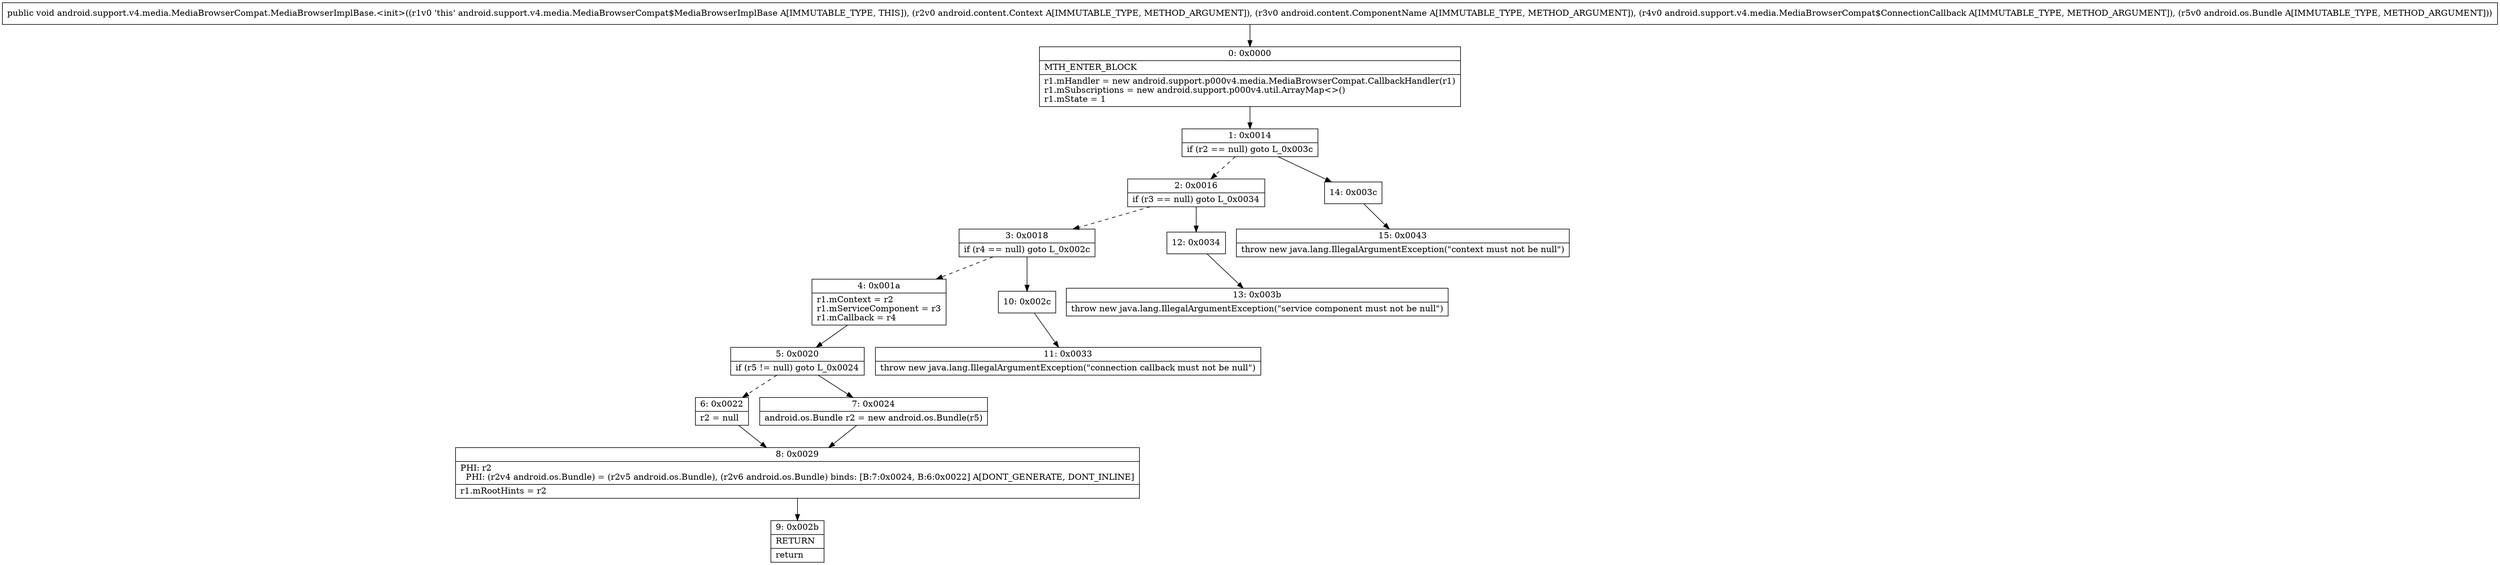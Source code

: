 digraph "CFG forandroid.support.v4.media.MediaBrowserCompat.MediaBrowserImplBase.\<init\>(Landroid\/content\/Context;Landroid\/content\/ComponentName;Landroid\/support\/v4\/media\/MediaBrowserCompat$ConnectionCallback;Landroid\/os\/Bundle;)V" {
Node_0 [shape=record,label="{0\:\ 0x0000|MTH_ENTER_BLOCK\l|r1.mHandler = new android.support.p000v4.media.MediaBrowserCompat.CallbackHandler(r1)\lr1.mSubscriptions = new android.support.p000v4.util.ArrayMap\<\>()\lr1.mState = 1\l}"];
Node_1 [shape=record,label="{1\:\ 0x0014|if (r2 == null) goto L_0x003c\l}"];
Node_2 [shape=record,label="{2\:\ 0x0016|if (r3 == null) goto L_0x0034\l}"];
Node_3 [shape=record,label="{3\:\ 0x0018|if (r4 == null) goto L_0x002c\l}"];
Node_4 [shape=record,label="{4\:\ 0x001a|r1.mContext = r2\lr1.mServiceComponent = r3\lr1.mCallback = r4\l}"];
Node_5 [shape=record,label="{5\:\ 0x0020|if (r5 != null) goto L_0x0024\l}"];
Node_6 [shape=record,label="{6\:\ 0x0022|r2 = null\l}"];
Node_7 [shape=record,label="{7\:\ 0x0024|android.os.Bundle r2 = new android.os.Bundle(r5)\l}"];
Node_8 [shape=record,label="{8\:\ 0x0029|PHI: r2 \l  PHI: (r2v4 android.os.Bundle) = (r2v5 android.os.Bundle), (r2v6 android.os.Bundle) binds: [B:7:0x0024, B:6:0x0022] A[DONT_GENERATE, DONT_INLINE]\l|r1.mRootHints = r2\l}"];
Node_9 [shape=record,label="{9\:\ 0x002b|RETURN\l|return\l}"];
Node_10 [shape=record,label="{10\:\ 0x002c}"];
Node_11 [shape=record,label="{11\:\ 0x0033|throw new java.lang.IllegalArgumentException(\"connection callback must not be null\")\l}"];
Node_12 [shape=record,label="{12\:\ 0x0034}"];
Node_13 [shape=record,label="{13\:\ 0x003b|throw new java.lang.IllegalArgumentException(\"service component must not be null\")\l}"];
Node_14 [shape=record,label="{14\:\ 0x003c}"];
Node_15 [shape=record,label="{15\:\ 0x0043|throw new java.lang.IllegalArgumentException(\"context must not be null\")\l}"];
MethodNode[shape=record,label="{public void android.support.v4.media.MediaBrowserCompat.MediaBrowserImplBase.\<init\>((r1v0 'this' android.support.v4.media.MediaBrowserCompat$MediaBrowserImplBase A[IMMUTABLE_TYPE, THIS]), (r2v0 android.content.Context A[IMMUTABLE_TYPE, METHOD_ARGUMENT]), (r3v0 android.content.ComponentName A[IMMUTABLE_TYPE, METHOD_ARGUMENT]), (r4v0 android.support.v4.media.MediaBrowserCompat$ConnectionCallback A[IMMUTABLE_TYPE, METHOD_ARGUMENT]), (r5v0 android.os.Bundle A[IMMUTABLE_TYPE, METHOD_ARGUMENT])) }"];
MethodNode -> Node_0;
Node_0 -> Node_1;
Node_1 -> Node_2[style=dashed];
Node_1 -> Node_14;
Node_2 -> Node_3[style=dashed];
Node_2 -> Node_12;
Node_3 -> Node_4[style=dashed];
Node_3 -> Node_10;
Node_4 -> Node_5;
Node_5 -> Node_6[style=dashed];
Node_5 -> Node_7;
Node_6 -> Node_8;
Node_7 -> Node_8;
Node_8 -> Node_9;
Node_10 -> Node_11;
Node_12 -> Node_13;
Node_14 -> Node_15;
}

